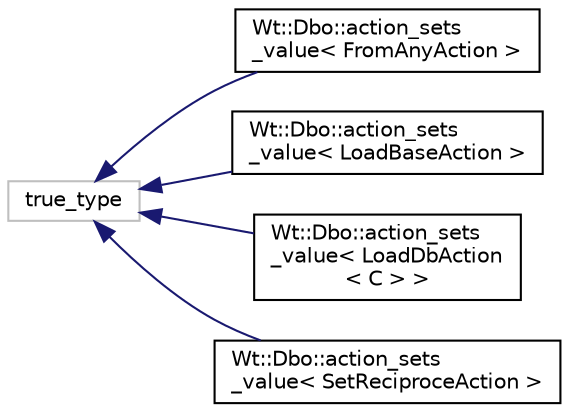 digraph "Graphical Class Hierarchy"
{
 // LATEX_PDF_SIZE
  edge [fontname="Helvetica",fontsize="10",labelfontname="Helvetica",labelfontsize="10"];
  node [fontname="Helvetica",fontsize="10",shape=record];
  rankdir="LR";
  Node334 [label="true_type",height=0.2,width=0.4,color="grey75", fillcolor="white", style="filled",tooltip=" "];
  Node334 -> Node0 [dir="back",color="midnightblue",fontsize="10",style="solid",fontname="Helvetica"];
  Node0 [label="Wt::Dbo::action_sets\l_value\< FromAnyAction \>",height=0.2,width=0.4,color="black", fillcolor="white", style="filled",URL="$structWt_1_1Dbo_1_1action__sets__value_3_01FromAnyAction_01_4.html",tooltip=" "];
  Node334 -> Node336 [dir="back",color="midnightblue",fontsize="10",style="solid",fontname="Helvetica"];
  Node336 [label="Wt::Dbo::action_sets\l_value\< LoadBaseAction \>",height=0.2,width=0.4,color="black", fillcolor="white", style="filled",URL="$structWt_1_1Dbo_1_1action__sets__value_3_01LoadBaseAction_01_4.html",tooltip=" "];
  Node334 -> Node337 [dir="back",color="midnightblue",fontsize="10",style="solid",fontname="Helvetica"];
  Node337 [label="Wt::Dbo::action_sets\l_value\< LoadDbAction\l\< C \> \>",height=0.2,width=0.4,color="black", fillcolor="white", style="filled",URL="$structWt_1_1Dbo_1_1action__sets__value_3_01LoadDbAction_3_01C_01_4_01_4.html",tooltip=" "];
  Node334 -> Node338 [dir="back",color="midnightblue",fontsize="10",style="solid",fontname="Helvetica"];
  Node338 [label="Wt::Dbo::action_sets\l_value\< SetReciproceAction \>",height=0.2,width=0.4,color="black", fillcolor="white", style="filled",URL="$structWt_1_1Dbo_1_1action__sets__value_3_01SetReciproceAction_01_4.html",tooltip=" "];
}
